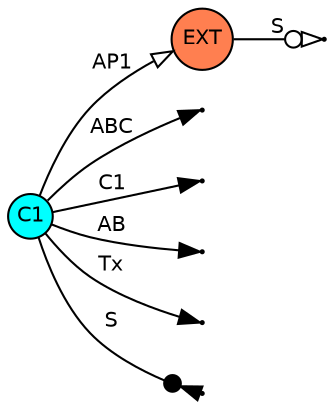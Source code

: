 digraph pwb_model {
	rankdir=LR;
	size="8,5"
	node [ shape = circle , fontname = "Helvetica" , fontsize = 10 , height = 0.1 , width = 0.1 , margin = 0.01 ,  style=filled ];
	edge [ fontname = "Helvetica" , forcelabels= true , fontsize = 10 ];
	"EXT" [shape=circle , regular=1, style=filled , fillcolor=coral ];
	"C1" [ shape=circle fillcolor=cyan ];
"REF2" [shape=point , label ="", width=0.02 , height=0.02, regular=1, style=filled , fillcolor=black ];
	C1 -> REF2 [ label = "ABC" , arrowhead = "normal" ];
"REF1" [shape=point , label ="", width=0.02 , height=0.02, regular=1, style=filled , fillcolor=black ];
	C1 -> REF1 [ label = "C1" , arrowhead = "normal" ];
"REF3" [shape=point , label ="", width=0.02 , height=0.02, regular=1, style=filled , fillcolor=black ];
	C1 -> REF3 [ label = "AB" , arrowhead = "normal" ];
	C1 -> EXT [ label = "AP1" , arrowhead = "empty" ];
"REF4" [shape=point , label ="", width=0.02 , height=0.02, regular=1, style=filled , fillcolor=black ];
	EXT -> REF4 [ label = "S" , arrowhead = "emptyodot" ];
"REF5" [shape=point , label ="", width=0.02 , height=0.02, regular=1, style=filled , fillcolor=black ];
	C1 -> REF5 [ label = "Tx" , arrowhead = "normal" ];
"REF7" [shape=point , label ="", width=0.02 , height=0.02, regular=1, style=filled , fillcolor=black ];
	C1 -> REF7 [ label = "S" , arrowhead = "invdot" ];
}
